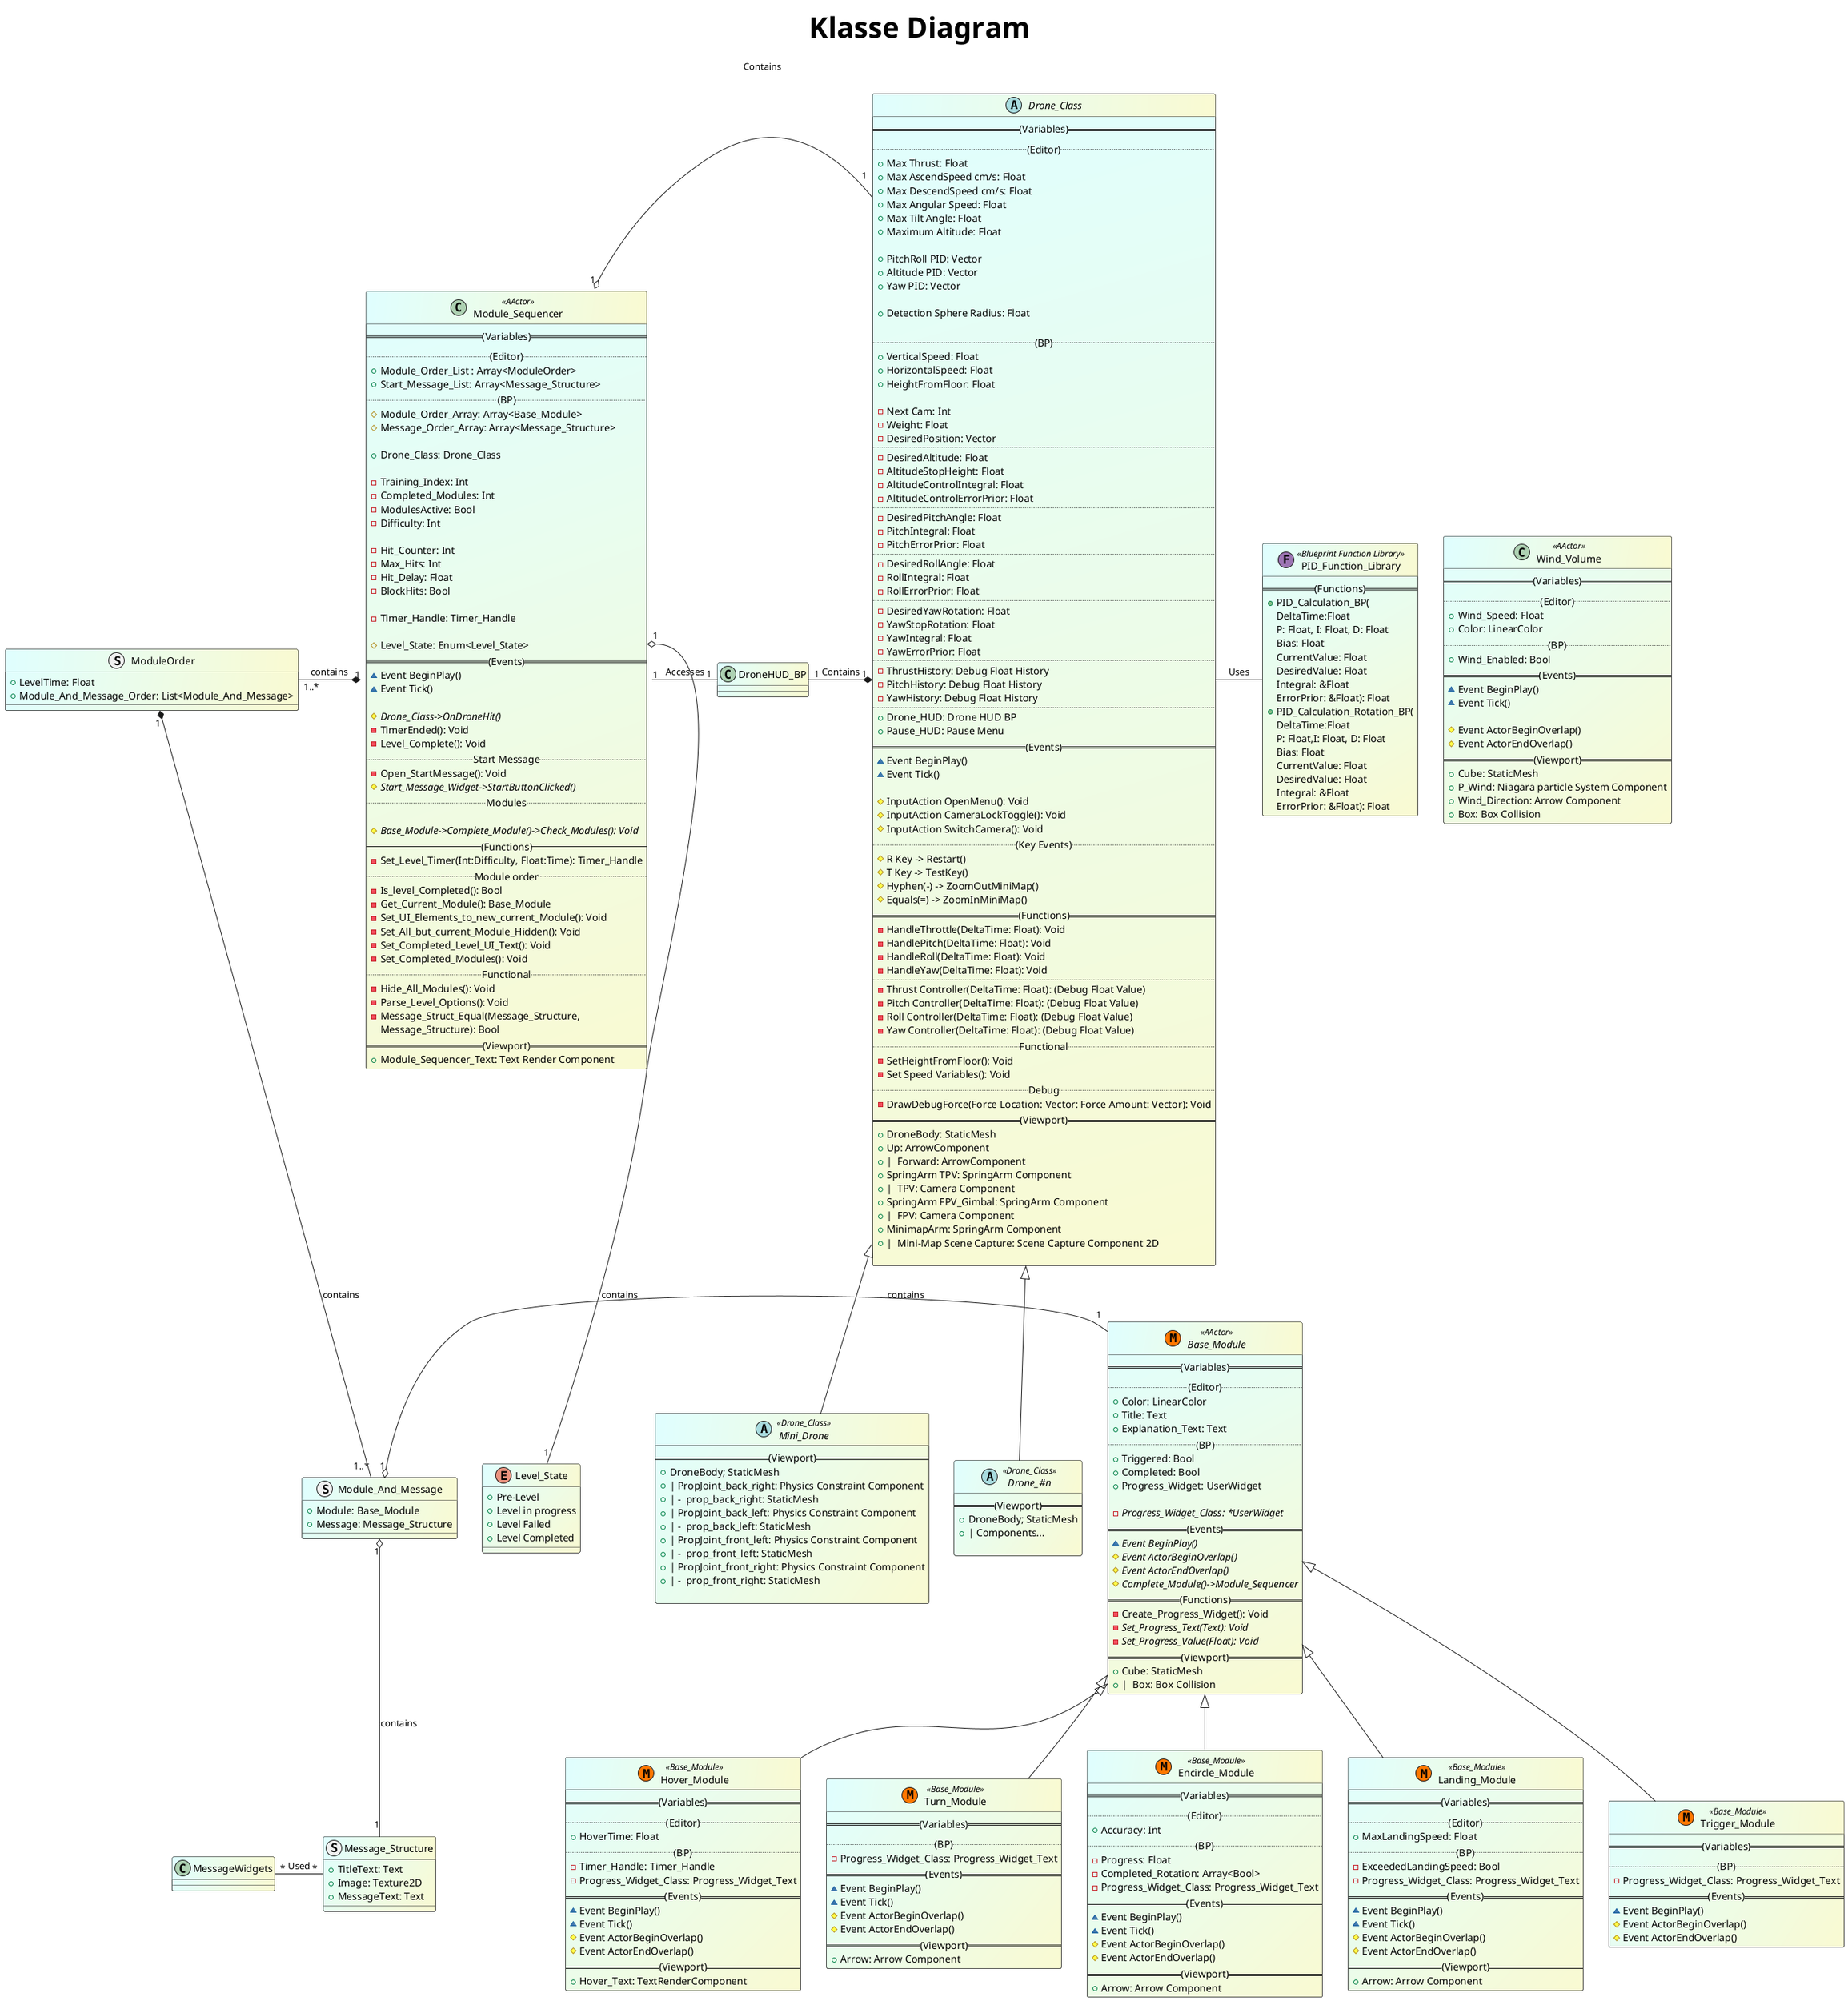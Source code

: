 @startuml Klasse Diagram
title Klasse Diagram
skinparam TitleFontName Calibri
skinparam TitleFontSize 40
skinparam ClassBackgroundColor lightcyan/LightGoldenRodYellow
skinparam defaultFontColor black


' (Drones)=======================================
Abstract class Drone_Class
{
    ==(Variables)==
    ..(Editor)..
    + Max Thrust: Float
    + Max AscendSpeed cm/s: Float
    + Max DescendSpeed cm/s: Float
    + Max Angular Speed: Float
    + Max Tilt Angle: Float
    + Maximum Altitude: Float

    + PitchRoll PID: Vector
    + Altitude PID: Vector
    + Yaw PID: Vector

    + Detection Sphere Radius: Float

    ..(BP)..
    + VerticalSpeed: Float
    + HorizontalSpeed: Float
    + HeightFromFloor: Float

    - Next Cam: Int
    - Weight: Float
    - DesiredPosition: Vector
    ..
    - DesiredAltitude: Float
    - AltitudeStopHeight: Float
    - AltitudeControlIntegral: Float
    - AltitudeControlErrorPrior: Float
    ..
    - DesiredPitchAngle: Float
    - PitchIntegral: Float
    - PitchErrorPrior: Float
    ..
    - DesiredRollAngle: Float
    - RollIntegral: Float
    - RollErrorPrior: Float
    ..
    - DesiredYawRotation: Float
    - YawStopRotation: Float
    - YawIntegral: Float
    - YawErrorPrior: Float
    ..
    - ThrustHistory: Debug Float History
    - PitchHistory: Debug Float History
    - YawHistory: Debug Float History
    ..
    + Drone_HUD: Drone HUD BP
    + Pause_HUD: Pause Menu
    ==(Events)==
    ~ Event BeginPlay()
    ~ Event Tick()

    # InputAction OpenMenu(): Void
    # InputAction CameraLockToggle(): Void
    # InputAction SwitchCamera(): Void
    ..(Key Events)..
    # R Key -> Restart()
    # T Key -> TestKey()
    # Hyphen(-) -> ZoomOutMiniMap()
    # Equals(=) -> ZoomInMiniMap()
    ==(Functions)==
    - HandleThrottle(DeltaTime: Float): Void
    - HandlePitch(DeltaTime: Float): Void
    - HandleRoll(DeltaTime: Float): Void
    - HandleYaw(DeltaTime: Float): Void
    ..
    - Thrust Controller(DeltaTime: Float): (Debug Float Value)
    - Pitch Controller(DeltaTime: Float): (Debug Float Value)
    - Roll Controller(DeltaTime: Float): (Debug Float Value)
    - Yaw Controller(DeltaTime: Float): (Debug Float Value)
    ..Functional..
    - SetHeightFromFloor(): Void
    - Set Speed Variables(): Void
    ..Debug..
    - DrawDebugForce(Force Location: Vector: Force Amount: Vector): Void
    ==(Viewport)==
    + DroneBody: StaticMesh
    + Up: ArrowComponent
    + |  Forward: ArrowComponent
    + SpringArm TPV: SpringArm Component
    + |  TPV: Camera Component
    + SpringArm FPV_Gimbal: SpringArm Component
    + |  FPV: Camera Component
    + MinimapArm: SpringArm Component
    + |  Mini-Map Scene Capture: Scene Capture Component 2D

}

Abstract class Mini_Drone <<Drone_Class>> extends Drone_Class
{
    ==(Viewport)==
    + DroneBody; StaticMesh
    + | PropJoint_back_right: Physics Constraint Component
    + | -  prop_back_right: StaticMesh
    + | PropJoint_back_left: Physics Constraint Component
    + | -  prop_back_left: StaticMesh
    + | PropJoint_front_left: Physics Constraint Component
    + | -  prop_front_left: StaticMesh
    + | PropJoint_front_right: Physics Constraint Component
    + | -  prop_front_right: StaticMesh

}

Abstract class Drone_#n <<Drone_Class>> extends Drone_Class
{
    ==(Viewport)==
    + DroneBody; StaticMesh
    + | Components...

}

Class PID_Function_Library <<(F,#9c74b3) Blueprint Function Library>>
{
    ==(Functions)==
    + PID_Calculation_BP(
    DeltaTime:Float
    P: Float, I: Float, D: Float
    Bias: Float
    CurrentValue: Float
    DesiredValue: Float
    Integral: &Float
    ErrorPrior: &Float): Float
    + PID_Calculation_Rotation_BP(
    DeltaTime:Float
    P: Float,I: Float, D: Float
    Bias: Float
    CurrentValue: Float
    DesiredValue: Float
    Integral: &Float
    ErrorPrior: &Float): Float
}
' ===============================================


' newpage
' skinparam ClassBackgroundColor lightcyan/LightGoldenRodYellow

Class Wind_Volume <<AActor>>
{
    ==(Variables)==
    ..(Editor)..
    + Wind_Speed: Float
    + Color: LinearColor
    ..(BP)..
    + Wind_Enabled: Bool
    ==(Events)==
    ~ Event BeginPlay()
    ~ Event Tick()

    # Event ActorBeginOverlap()
    # Event ActorEndOverlap()
    ==(Viewport)==
    + Cube: StaticMesh
    + P_Wind: Niagara particle System Component
    + Wind_Direction: Arrow Component
    + Box: Box Collision
}

' ===============================================


' (Sequencer)====================================
Class Module_Sequencer <<AActor>>
{
    ==(Variables)==
    ..(Editor)..
    + Module_Order_List : Array<ModuleOrder>
    + Start_Message_List: Array<Message_Structure>
    ..(BP)..
    # Module_Order_Array: Array<Base_Module>
    # Message_Order_Array: Array<Message_Structure>

    + Drone_Class: Drone_Class

    - Training_Index: Int
    - Completed_Modules: Int
    - ModulesActive: Bool
    - Difficulty: Int

    - Hit_Counter: Int
    - Max_Hits: Int
    - Hit_Delay: Float
    - BlockHits: Bool

    - Timer_Handle: Timer_Handle

    # Level_State: Enum<Level_State>
    ==(Events)==
    ~ Event BeginPlay()
    ~ Event Tick()

    {Abstract} # Drone_Class->OnDroneHit()
    - TimerEnded(): Void
    - Level_Complete(): Void
    ..Start Message..
    - Open_StartMessage(): Void
    {Abstract} # Start_Message_Widget->StartButtonClicked()
    ..Modules..

    {Abstract} # Base_Module->Complete_Module()->Check_Modules(): Void
    ==(Functions)==
    - Set_Level_Timer(Int:Difficulty, Float:Time): Timer_Handle
    ..Module order..
    - Is_level_Completed(): Bool
    - Get_Current_Module(): Base_Module
    - Set_UI_Elements_to_new_current_Module(): Void
    - Set_All_but_current_Module_Hidden(): Void
    - Set_Completed_Level_UI_Text(): Void
    - Set_Completed_Modules(): Void
    ..Functional..
    - Hide_All_Modules(): Void
    - Parse_Level_Options(): Void
    - Message_Struct_Equal(Message_Structure,
    Message_Structure): Bool
    ==(Viewport)==
    + Module_Sequencer_Text: Text Render Component
}


' (Structs and datatypes)========================
Struct ModuleOrder
{
    + LevelTime: Float
    + Module_And_Message_Order: List<Module_And_Message>
}

Struct Module_And_Message
{
    + Module: Base_Module
    + Message: Message_Structure
}

Struct Message_Structure
{
    + TitleText: Text
    + Image: Texture2D
    + MessageText: Text
}

Enum Level_State
{
    + Pre-Level
    + Level in progress
    + Level Failed
    + Level Completed
}

ModuleOrder "1" *-down- "1..*" Module_And_Message : contains
Module_And_Message "1" o-down- "1" Message_Structure : contains
Message_Structure "*"-left- "*" MessageWidgets: Used

Base_Module "1" -left-o "1" Module_And_Message : contains



' (Modules)======================================

Abstract Base_Module << (M,#FF7700) AActor>>
{
    ==(Variables)==
    ..(Editor)..
    + Color: LinearColor
    + Title: Text
    + Explanation_Text: Text
    ..(BP)..
    + Triggered: Bool
    + Completed: Bool
    + Progress_Widget: UserWidget

    - {abstract} Progress_Widget_Class: *UserWidget
    ==(Events)==
    ~ {abstract} Event BeginPlay()
    # {abstract} Event ActorBeginOverlap()
    # {abstract} Event ActorEndOverlap()
    # {Abstract} Complete_Module()->Module_Sequencer
    ==(Functions)==
    - Create_Progress_Widget(): Void
    - {abstract} Set_Progress_Text(Text): Void
    - {abstract} Set_Progress_Value(Float): Void
    ==(Viewport)==
    + Cube: StaticMesh
    + |  Box: Box Collision
}

Class Trigger_Module <<(M,#FF7700) Base_Module>> extends Base_Module
{
    ==(Variables)==
    ..(BP)..
    - Progress_Widget_Class: Progress_Widget_Text
    ==(Events)==
    ~ Event BeginPlay()
    # Event ActorBeginOverlap()
    # Event ActorEndOverlap()
}

Class Hover_Module <<(M,#FF7700) Base_Module>> extends Base_Module
{
    ==(Variables)==
    ..(Editor)..
    + HoverTime: Float
    ..(BP)..
    - Timer_Handle: Timer_Handle
    - Progress_Widget_Class: Progress_Widget_Text
    ==(Events)==
    ~ Event BeginPlay()
    ~ Event Tick()
    # Event ActorBeginOverlap()
    # Event ActorEndOverlap()
    ==(Viewport)==
    + Hover_Text: TextRenderComponent
}

Class Turn_Module <<(M,#FF7700) Base_Module>> extends Base_Module
{
    ==(Variables)==
    ..(BP)..
    - Progress_Widget_Class: Progress_Widget_Text
    ==(Events)==
    ~ Event BeginPlay()
    ~ Event Tick()
    # Event ActorBeginOverlap()
    # Event ActorEndOverlap()
    ==(Viewport)==
    + Arrow: Arrow Component
}

Class Encircle_Module <<(M,#FF7700) Base_Module>> extends Base_Module
{
    ==(Variables)==
    ..(Editor)..
    + Accuracy: Int
    ..(BP)..
    - Progress: Float
    - Completed_Rotation: Array<Bool>
    - Progress_Widget_Class: Progress_Widget_Text
    ==(Events)==
    ~ Event BeginPlay()
    ~ Event Tick()
    # Event ActorBeginOverlap()
    # Event ActorEndOverlap()
    ==(Viewport)==
    + Arrow: Arrow Component
}

Class Landing_Module <<(M,#FF7700) Base_Module>> extends Base_Module
{
    ==(Variables)==
    ..(Editor)..
    + MaxLandingSpeed: Float
    ..(BP)..
    - ExceededLandingSpeed: Bool
    - Progress_Widget_Class: Progress_Widget_Text
    ==(Events)==
    ~ Event BeginPlay()
    ~ Event Tick()
    # Event ActorBeginOverlap()
    # Event ActorEndOverlap()
    ==(Viewport)==
    + Arrow: Arrow Component
}


' ===============================================

' (Class Setup template)=========================

' ==(Variables)==

' ..(Editor)..

' ..(BP)..

' ==(Events)==
' ~ Event Tick()
' ~ Event BeginPlay()
' ..(KeyEvents)..

' ==(Functions)==

' ..(Functional)..

' ..(Debug)..

' ==(Viewport)==

' ===============================================

' (Connections)==================================

Module_Sequencer "1" *-left- "1..*" ModuleOrder : contains
Module_Sequencer::Level_State "1" o-- "1" Level_State : contains




Drone_Class -right- PID_Function_Library: Uses
Drone_Class "1" *-left- "1"DroneHUD_BP: Contains
DroneHUD_BP "1" -left- "1" Module_Sequencer: Accesses
Drone_Class "1" -left-o "1" Module_Sequencer: Contains

' ===============================================


@enduml